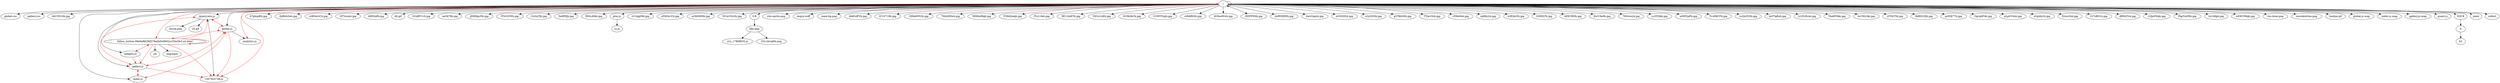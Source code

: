 strict digraph G {
ratio=compress;
concentrate=true;
"/" -> "/";
"/" -> "global.css";
"/" -> "gallery.css";
"/" -> "4bUX516b.jpg";
"/" -> "jquery.min.js";
"/" -> "global.js";
"/" -> "index.js";
"/" -> "gallery.js";
"/" -> "b7gbzpKb.jpg";
"/" -> "QdRchSeb.jpg";
"/" -> "wBNaLtCb.jpg";
"/" -> "Sf7tzsmb.jpg";
"/" -> "i0KYb4fb.jpg";
"/" -> "48.gif";
"/" -> "LVnBFUvb.jpg";
"/" -> "neVk7fib.jpg";
"/" -> "jDMHpcNb.jpg";
"/" -> "IYSrGZWb.jpg";
"/" -> "CsGizYJb.jpg";
"/" -> "YatBYfjb.jpg";
"/" -> "fE6Ld0kb.jpg";
"/" -> "gtm.js";
"/" -> "sUcIgpMb.jpg";
"/" -> "xPkNxcUb.jpg";
"/" -> "ovXbM6Xb.jpg";
"/" -> "NUmVSsSb.jpg";
"0 B" -> "like.php";
"/" -> "site-sprite.png";
"/" -> "imgur.woff";
"/" -> "main-bg.png";
"/" -> "4h8GdFVb.jpg";
"/" -> "A7sV718b.jpg";
"/" -> "GHhkWN2b.jpg";
"/" -> "7MxKIHwb.jpg";
"/" -> "W6RsdHgb.jpg";
"/" -> "P39d2mqb.jpg";
"/" -> "fYn1vIeb.jpg";
"/" -> "8E12mKTb.jpg";
"/" -> "V0Ou1uKb.jpg";
"/" -> "GUBcfnCb.jpg";
"/" -> "UONYYmjb.jpg";
"/" -> "wRdlRtSb.jpg";
"/" -> "AV8ooWwb.jpg";
"/" -> "ZfZFPIMb.jpg";
"/" -> "bzRYHXWb.jpg";
"/" -> "bwnVgeyb.jpg";
"/" -> "xOGI20Lb.jpg";
"/" -> "sGyI2Otb.jpg";
"/" -> "g3TKbSSb.jpg";
"/" -> "TTjwv5zb.jpg";
"/" -> "vf36e0nb.jpg";
"/" -> "nkfiKzLb.jpg";
"/" -> "b3Pj4xYb.jpg";
"/" -> "l2IZKLTb.jpg";
"/" -> "A0XCIB3b.jpg";
"/" -> "JtwU8a9b.jpg";
"/" -> "7f4Swoyb.jpg";
"/" -> "ys3YI3kb.jpg";
"/" -> "w9HYjaPb.jpg";
"/" -> "TvuRKCFb.jpg";
"/" -> "ysQxZSZb.jpg";
"/" -> "kcFTg8ub.jpg";
"/" -> "b1DLRcub.jpg";
"/" -> "VheBT0kb.jpg";
"/" -> "hcCXiUAb.jpg";
"/" -> "zVYfzT5b.jpg";
"/" -> "9kRD2OJb.jpg";
"/" -> "gvfGE77b.jpg";
"/" -> "OgvpbP4b.jpg";
"/" -> "pLpGV4xb.jpg";
"/" -> "xGpIdyrb.jpg";
"/" -> "fLhssZxb.jpg";
"/" -> "Ut7oB51b.jpg";
"/" -> "iBPA2Tcb.jpg";
"/" -> "vOJaSWgb.jpg";
"/" -> "PkpTmIMb.jpg";
"/" -> "tn1fofgb.jpg";
"/" -> "wE8CN8qb.jpg";
"jquery.min.js" -> "16.gif";
"/" -> "cta-close.png";
"/" -> "iosctabutton.png";
"jquery.min.js" -> "ioscta.png";
"jquery.min.js" -> "1507425748.js";
"/" -> "widgets.js";
"/" -> "lumbar.gif";
"/" -> "lumbar.gif";
"/" -> "global.js.map";
"/" -> "index.js.map";
"/" -> "gallery.js.map";
"/" -> "quant.js";
"620 B" -> "b";
"widgets.js" -> "follow_button.08e6af8d36f276a2b5c6602a155e2fe3.en.html";
"like.php" -> "yLL_r7BHRCE.js";
"like.php" -> "LVx-xkvaJ0b.png";
"b" -> "b2";
"global.js" -> "analytics.js";
"/" -> "pixel";
"follow_button.08e6af8d36f276a2b5c6602a155e2fe3.en.html" -> "jot";
"follow_button.08e6af8d36f276a2b5c6602a155e2fe3.en.html" -> "png;base";
"/" -> "collect";
"gtm.js" -> "cs.js";
"/" -> "620 B";
"/" -> "0 B";
"follow_button.08e6af8d36f276a2b5c6602a155e2fe3.en.html" -> "follow_button.08e6af8d36f276a2b5c6602a155e2fe3.en.html"[color=red];
"follow_button.08e6af8d36f276a2b5c6602a155e2fe3.en.html" -> "follow_button.08e6af8d36f276a2b5c6602a155e2fe3.en.html"[color=red];
"follow_button.08e6af8d36f276a2b5c6602a155e2fe3.en.html" -> "/"[color=red];
"follow_button.08e6af8d36f276a2b5c6602a155e2fe3.en.html" -> "/"[color=red];
"jquery.min.js" -> "/"[color=red];
"jquery.min.js" -> "gallery.js"[color=red];
"follow_button.08e6af8d36f276a2b5c6602a155e2fe3.en.html" -> "gallery.js"[color=red];
"gallery.js" -> "/"[color=red];
"/" -> "1507425748.js"[color=red];
"widgets.js" -> "/"[color=red];
"/" -> "analytics.js"[color=red];
"/" -> "follow_button.08e6af8d36f276a2b5c6602a155e2fe3.en.html"[color=red];
"widgets.js" -> "gallery.js"[color=red];
"1507425748.js" -> "/"[color=red];
"follow_button.08e6af8d36f276a2b5c6602a155e2fe3.en.html" -> "follow_button.08e6af8d36f276a2b5c6602a155e2fe3.en.html"[color=red];
"follow_button.08e6af8d36f276a2b5c6602a155e2fe3.en.html" -> "jquery.min.js"[color=red];
"jquery.min.js" -> "/"[color=red];
"jquery.min.js" -> "global.js"[color=red];
"follow_button.08e6af8d36f276a2b5c6602a155e2fe3.en.html" -> "global.js"[color=red];
"follow_button.08e6af8d36f276a2b5c6602a155e2fe3.en.html" -> "global.js"[color=red];
"global.js" -> "/"[color=red];
"follow_button.08e6af8d36f276a2b5c6602a155e2fe3.en.html" -> "/"[color=red];
"global.js" -> "index.js"[color=red];
"jquery.min.js" -> "gallery.js"[color=red];
"global.js" -> "gallery.js"[color=red];
"follow_button.08e6af8d36f276a2b5c6602a155e2fe3.en.html" -> "gallery.js"[color=red];
"index.js" -> "gallery.js"[color=red];
"gallery.js" -> "/"[color=red];
"index.js" -> "/"[color=red];
"gtm.js" -> "/"[color=red];
"follow_button.08e6af8d36f276a2b5c6602a155e2fe3.en.html" -> "widgets.js"[color=red];
"widgets.js" -> "/"[color=red];
"gallery.js" -> "1507425748.js"[color=red];
"global.js" -> "1507425748.js"[color=red];
"/" -> "1507425748.js"[color=red];
"follow_button.08e6af8d36f276a2b5c6602a155e2fe3.en.html" -> "1507425748.js"[color=red];
"index.js" -> "global.js"[color=red];
"gallery.js" -> "jquery.min.js"[color=red];
"gallery.js" -> "index.js"[color=red];
"gallery.js" -> "global.js"[color=red];
"1507425748.js" -> "jquery.min.js"[color=red];
"global.js" -> "jquery.min.js"[color=red];
"global.js" -> "follow_button.08e6af8d36f276a2b5c6602a155e2fe3.en.html"[color=red];
"follow_button.08e6af8d36f276a2b5c6602a155e2fe3.en.html" -> "follow_button.08e6af8d36f276a2b5c6602a155e2fe3.en.html"[color=red];
}
